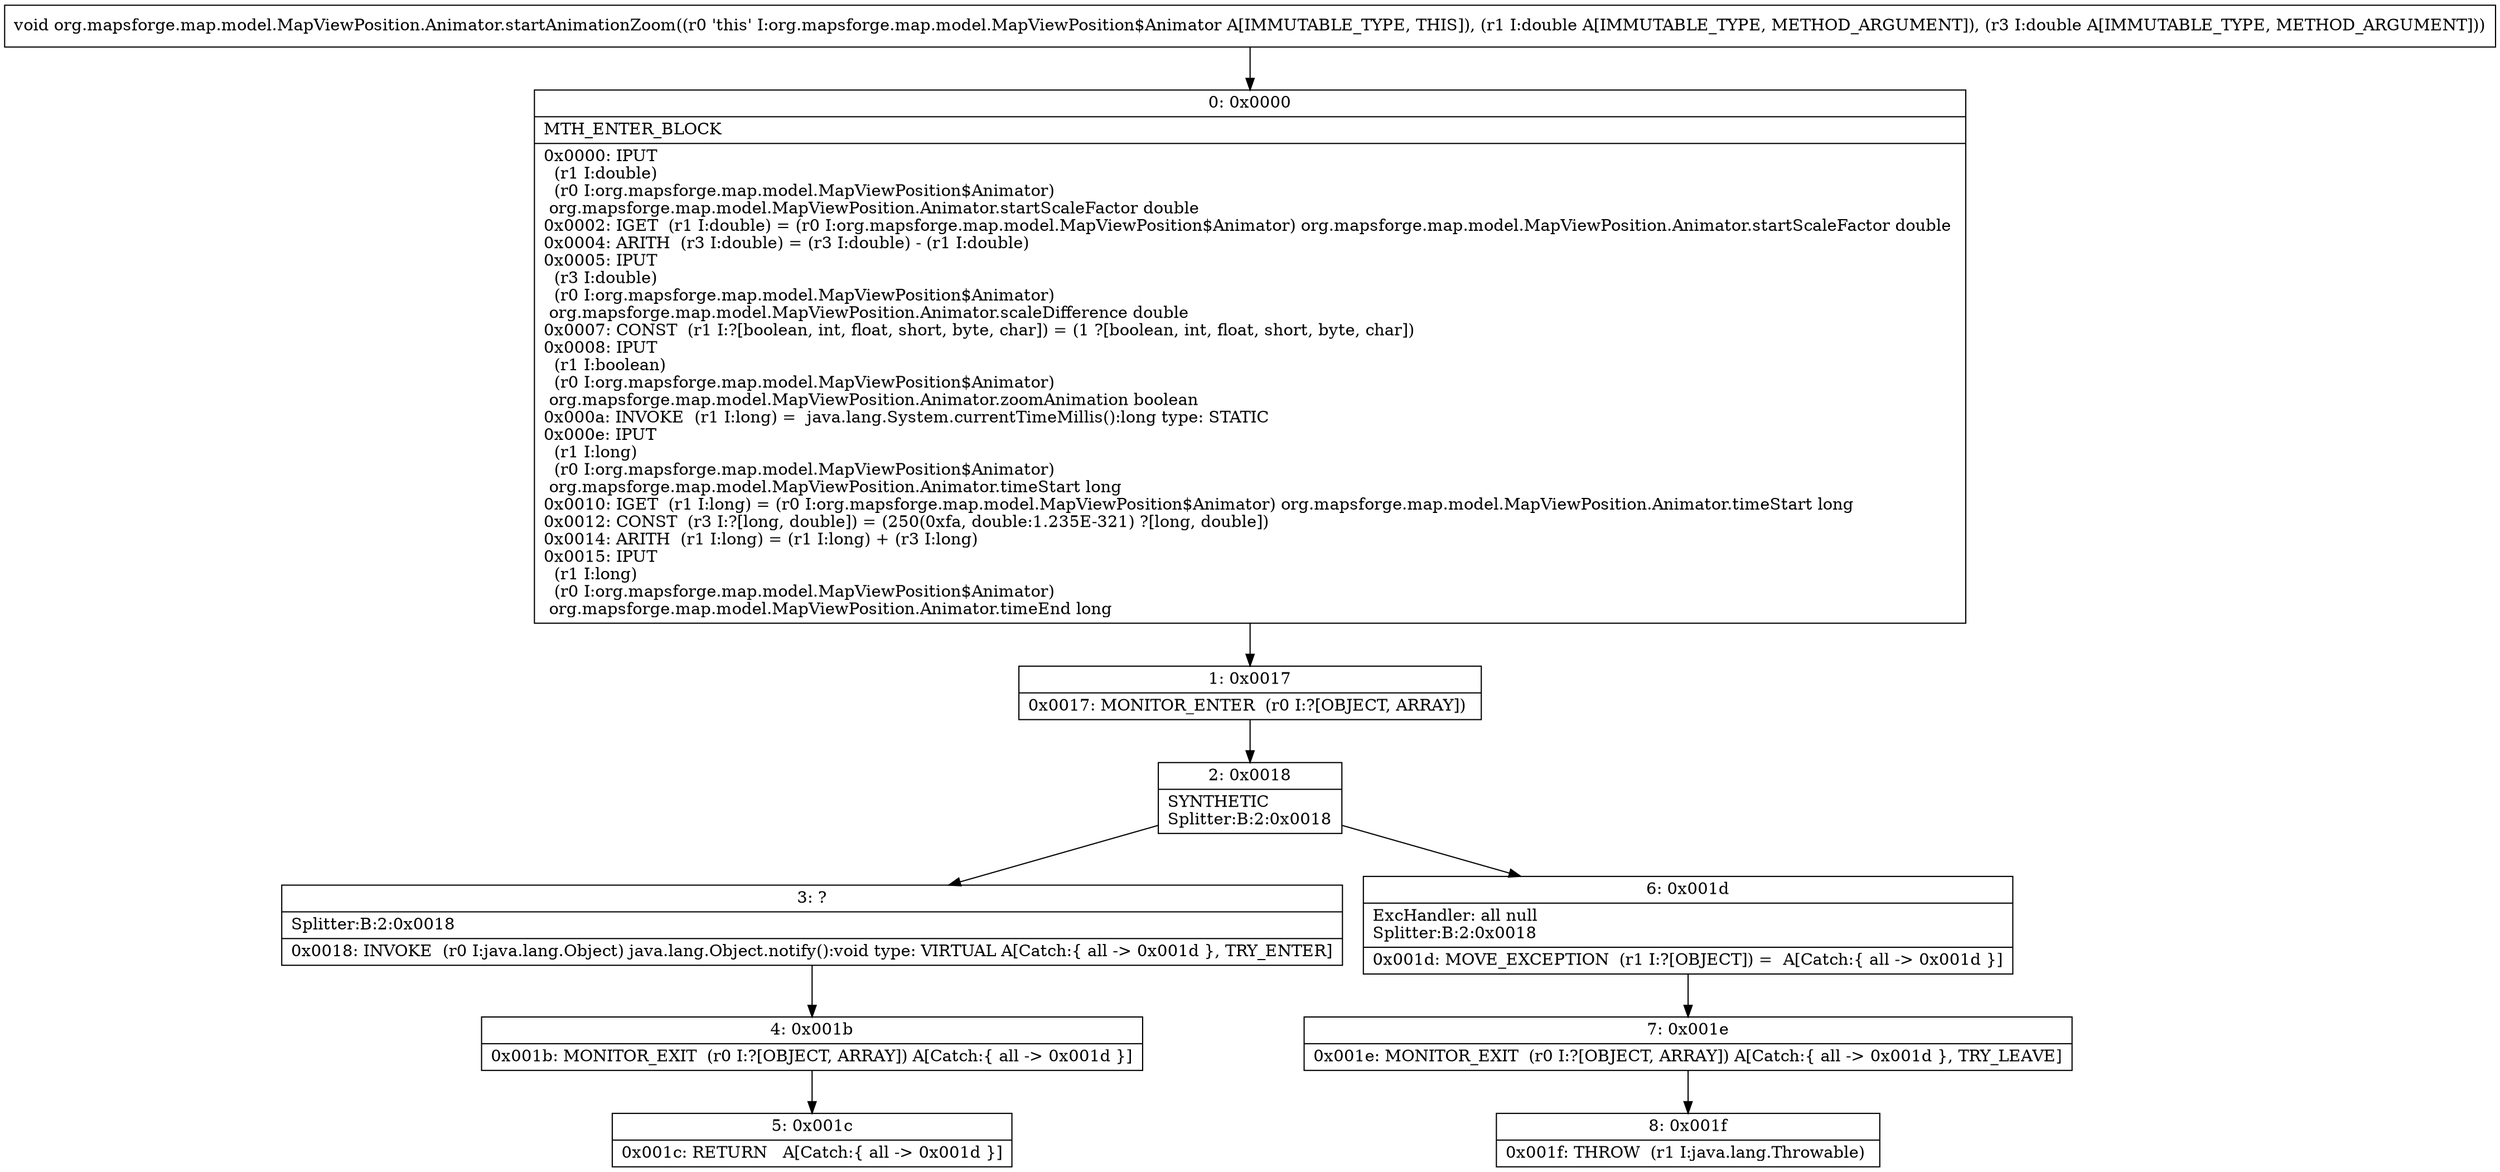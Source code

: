 digraph "CFG fororg.mapsforge.map.model.MapViewPosition.Animator.startAnimationZoom(DD)V" {
Node_0 [shape=record,label="{0\:\ 0x0000|MTH_ENTER_BLOCK\l|0x0000: IPUT  \l  (r1 I:double)\l  (r0 I:org.mapsforge.map.model.MapViewPosition$Animator)\l org.mapsforge.map.model.MapViewPosition.Animator.startScaleFactor double \l0x0002: IGET  (r1 I:double) = (r0 I:org.mapsforge.map.model.MapViewPosition$Animator) org.mapsforge.map.model.MapViewPosition.Animator.startScaleFactor double \l0x0004: ARITH  (r3 I:double) = (r3 I:double) \- (r1 I:double) \l0x0005: IPUT  \l  (r3 I:double)\l  (r0 I:org.mapsforge.map.model.MapViewPosition$Animator)\l org.mapsforge.map.model.MapViewPosition.Animator.scaleDifference double \l0x0007: CONST  (r1 I:?[boolean, int, float, short, byte, char]) = (1 ?[boolean, int, float, short, byte, char]) \l0x0008: IPUT  \l  (r1 I:boolean)\l  (r0 I:org.mapsforge.map.model.MapViewPosition$Animator)\l org.mapsforge.map.model.MapViewPosition.Animator.zoomAnimation boolean \l0x000a: INVOKE  (r1 I:long) =  java.lang.System.currentTimeMillis():long type: STATIC \l0x000e: IPUT  \l  (r1 I:long)\l  (r0 I:org.mapsforge.map.model.MapViewPosition$Animator)\l org.mapsforge.map.model.MapViewPosition.Animator.timeStart long \l0x0010: IGET  (r1 I:long) = (r0 I:org.mapsforge.map.model.MapViewPosition$Animator) org.mapsforge.map.model.MapViewPosition.Animator.timeStart long \l0x0012: CONST  (r3 I:?[long, double]) = (250(0xfa, double:1.235E\-321) ?[long, double]) \l0x0014: ARITH  (r1 I:long) = (r1 I:long) + (r3 I:long) \l0x0015: IPUT  \l  (r1 I:long)\l  (r0 I:org.mapsforge.map.model.MapViewPosition$Animator)\l org.mapsforge.map.model.MapViewPosition.Animator.timeEnd long \l}"];
Node_1 [shape=record,label="{1\:\ 0x0017|0x0017: MONITOR_ENTER  (r0 I:?[OBJECT, ARRAY]) \l}"];
Node_2 [shape=record,label="{2\:\ 0x0018|SYNTHETIC\lSplitter:B:2:0x0018\l}"];
Node_3 [shape=record,label="{3\:\ ?|Splitter:B:2:0x0018\l|0x0018: INVOKE  (r0 I:java.lang.Object) java.lang.Object.notify():void type: VIRTUAL A[Catch:\{ all \-\> 0x001d \}, TRY_ENTER]\l}"];
Node_4 [shape=record,label="{4\:\ 0x001b|0x001b: MONITOR_EXIT  (r0 I:?[OBJECT, ARRAY]) A[Catch:\{ all \-\> 0x001d \}]\l}"];
Node_5 [shape=record,label="{5\:\ 0x001c|0x001c: RETURN   A[Catch:\{ all \-\> 0x001d \}]\l}"];
Node_6 [shape=record,label="{6\:\ 0x001d|ExcHandler: all null\lSplitter:B:2:0x0018\l|0x001d: MOVE_EXCEPTION  (r1 I:?[OBJECT]) =  A[Catch:\{ all \-\> 0x001d \}]\l}"];
Node_7 [shape=record,label="{7\:\ 0x001e|0x001e: MONITOR_EXIT  (r0 I:?[OBJECT, ARRAY]) A[Catch:\{ all \-\> 0x001d \}, TRY_LEAVE]\l}"];
Node_8 [shape=record,label="{8\:\ 0x001f|0x001f: THROW  (r1 I:java.lang.Throwable) \l}"];
MethodNode[shape=record,label="{void org.mapsforge.map.model.MapViewPosition.Animator.startAnimationZoom((r0 'this' I:org.mapsforge.map.model.MapViewPosition$Animator A[IMMUTABLE_TYPE, THIS]), (r1 I:double A[IMMUTABLE_TYPE, METHOD_ARGUMENT]), (r3 I:double A[IMMUTABLE_TYPE, METHOD_ARGUMENT])) }"];
MethodNode -> Node_0;
Node_0 -> Node_1;
Node_1 -> Node_2;
Node_2 -> Node_3;
Node_2 -> Node_6;
Node_3 -> Node_4;
Node_4 -> Node_5;
Node_6 -> Node_7;
Node_7 -> Node_8;
}

